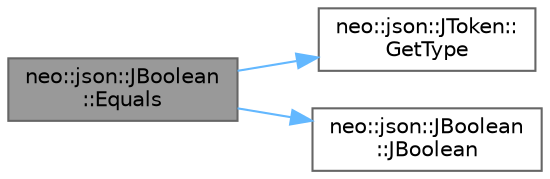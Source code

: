 digraph "neo::json::JBoolean::Equals"
{
 // LATEX_PDF_SIZE
  bgcolor="transparent";
  edge [fontname=Helvetica,fontsize=10,labelfontname=Helvetica,labelfontsize=10];
  node [fontname=Helvetica,fontsize=10,shape=box,height=0.2,width=0.4];
  rankdir="LR";
  Node1 [id="Node000001",label="neo::json::JBoolean\l::Equals",height=0.2,width=0.4,color="gray40", fillcolor="grey60", style="filled", fontcolor="black",tooltip="Checks if this token equals another token."];
  Node1 -> Node2 [id="edge1_Node000001_Node000002",color="steelblue1",style="solid",tooltip=" "];
  Node2 [id="Node000002",label="neo::json::JToken::\lGetType",height=0.2,width=0.4,color="grey40", fillcolor="white", style="filled",URL="$classneo_1_1json_1_1_j_token.html#a7ddf451a867dd8855212eb5a6d4667ef",tooltip="Gets the type of this token."];
  Node1 -> Node3 [id="edge2_Node000001_Node000003",color="steelblue1",style="solid",tooltip=" "];
  Node3 [id="Node000003",label="neo::json::JBoolean\l::JBoolean",height=0.2,width=0.4,color="grey40", fillcolor="white", style="filled",URL="$classneo_1_1json_1_1_j_boolean.html#ac265d1e894ae15a909e0f65316553333",tooltip="Constructor."];
}
